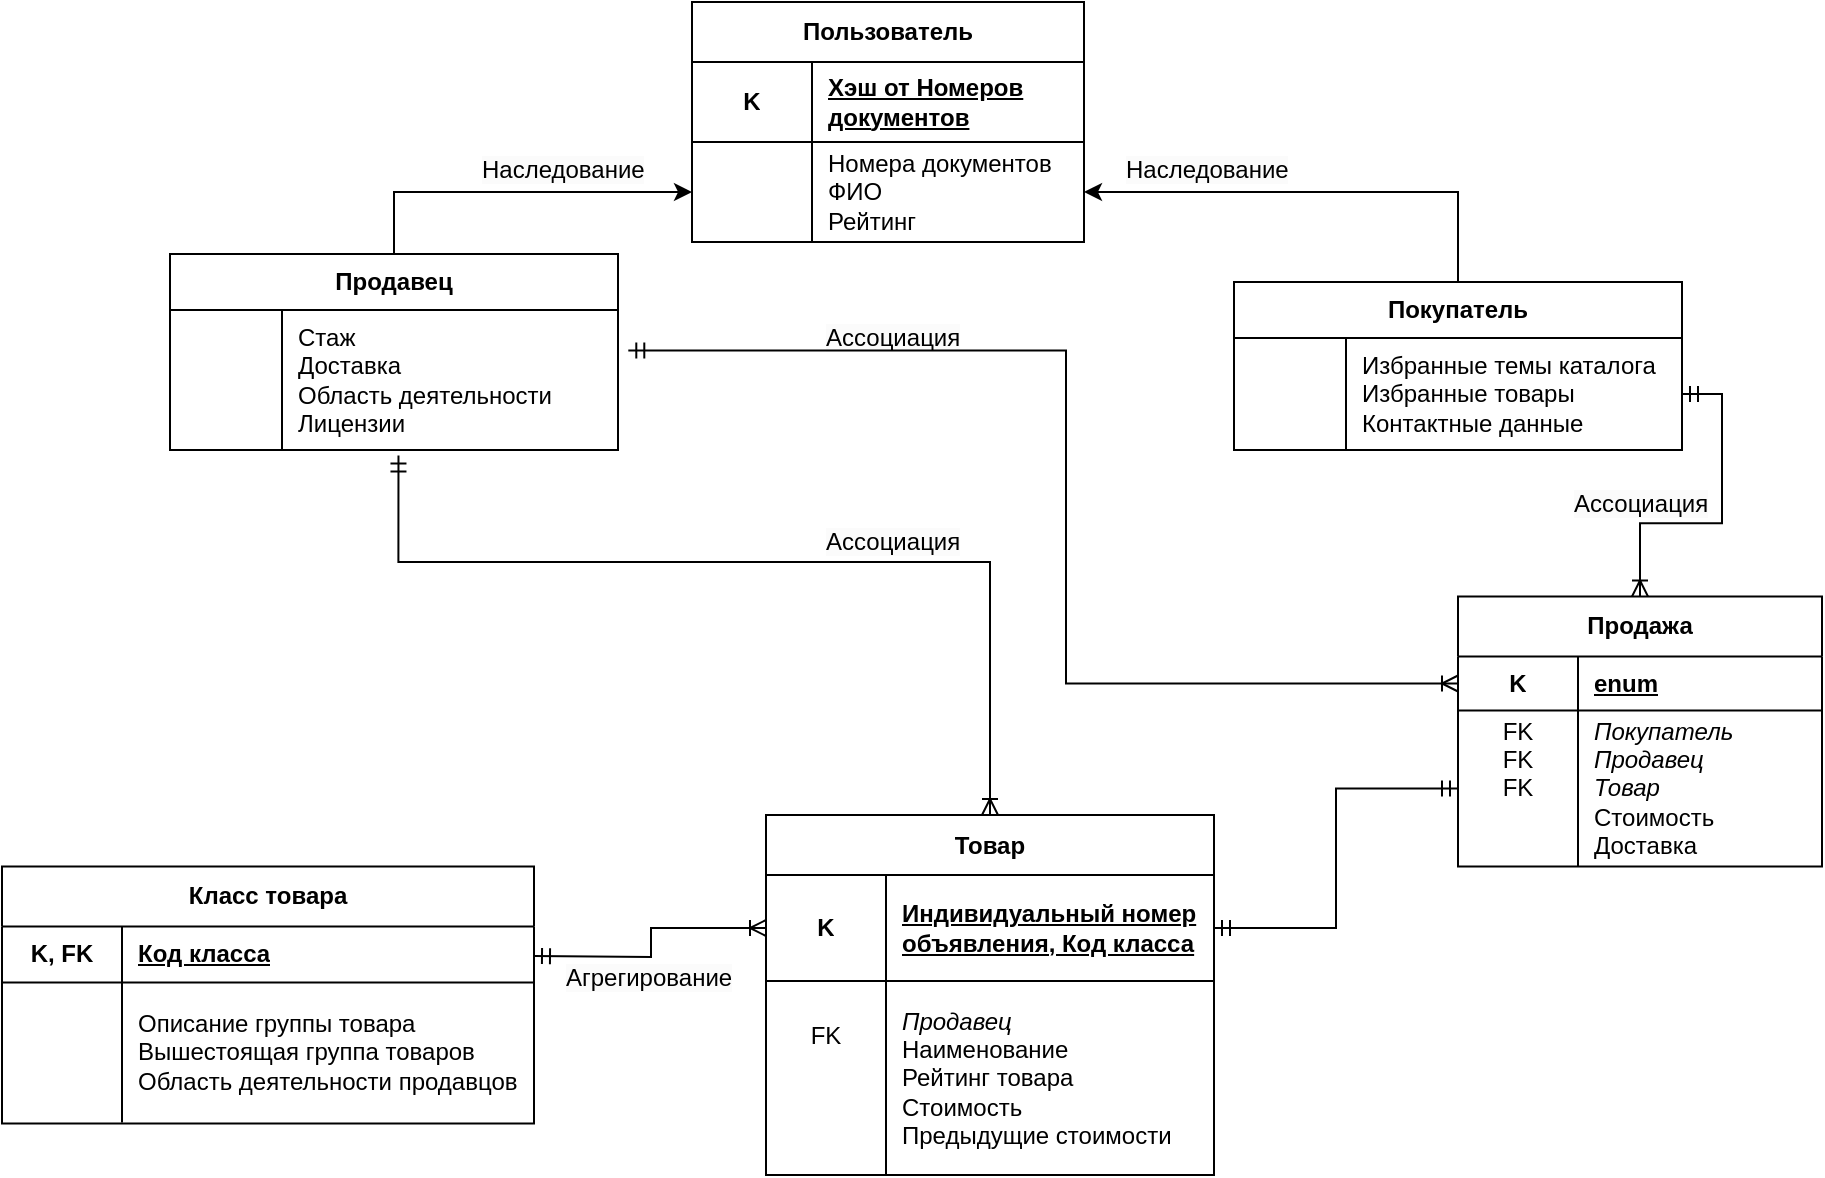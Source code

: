 <mxfile version="24.0.4" type="github" pages="2">
  <diagram name="Page-1" id="c37626ed-c26b-45fb-9056-f9ebc6bb27b6">
    <mxGraphModel dx="1434" dy="780" grid="1" gridSize="14" guides="1" tooltips="1" connect="1" arrows="1" fold="1" page="1" pageScale="1" pageWidth="1100" pageHeight="850" background="none" math="0" shadow="0">
      <root>
        <mxCell id="0" />
        <mxCell id="1" parent="0" />
        <mxCell id="cp-2O0T5Kkct9Je_hlFb-29" value="Пользователь" style="shape=table;startSize=30;container=1;collapsible=1;childLayout=tableLayout;fixedRows=1;rowLines=0;fontStyle=1;align=center;resizeLast=1;html=1;whiteSpace=wrap;" parent="1" vertex="1">
          <mxGeometry x="401" y="14" width="196" height="120" as="geometry" />
        </mxCell>
        <mxCell id="cp-2O0T5Kkct9Je_hlFb-33" value="" style="shape=tableRow;horizontal=0;startSize=0;swimlaneHead=0;swimlaneBody=0;fillColor=none;collapsible=0;dropTarget=0;points=[[0,0.5],[1,0.5]];portConstraint=eastwest;top=0;left=0;right=0;bottom=1;html=1;" parent="cp-2O0T5Kkct9Je_hlFb-29" vertex="1">
          <mxGeometry y="30" width="196" height="40" as="geometry" />
        </mxCell>
        <mxCell id="cp-2O0T5Kkct9Je_hlFb-34" value="K" style="shape=partialRectangle;connectable=0;fillColor=none;top=0;left=0;bottom=0;right=0;fontStyle=1;overflow=hidden;html=1;whiteSpace=wrap;" parent="cp-2O0T5Kkct9Je_hlFb-33" vertex="1">
          <mxGeometry width="60" height="40" as="geometry">
            <mxRectangle width="60" height="40" as="alternateBounds" />
          </mxGeometry>
        </mxCell>
        <mxCell id="cp-2O0T5Kkct9Je_hlFb-35" value="Хэш от Номеров документов" style="shape=partialRectangle;connectable=0;fillColor=none;top=0;left=0;bottom=0;right=0;align=left;spacingLeft=6;fontStyle=5;overflow=hidden;html=1;whiteSpace=wrap;" parent="cp-2O0T5Kkct9Je_hlFb-33" vertex="1">
          <mxGeometry x="60" width="136" height="40" as="geometry">
            <mxRectangle width="136" height="40" as="alternateBounds" />
          </mxGeometry>
        </mxCell>
        <mxCell id="cp-2O0T5Kkct9Je_hlFb-39" value="" style="shape=tableRow;horizontal=0;startSize=0;swimlaneHead=0;swimlaneBody=0;fillColor=none;collapsible=0;dropTarget=0;points=[[0,0.5],[1,0.5]];portConstraint=eastwest;top=0;left=0;right=0;bottom=0;html=1;" parent="cp-2O0T5Kkct9Je_hlFb-29" vertex="1">
          <mxGeometry y="70" width="196" height="50" as="geometry" />
        </mxCell>
        <mxCell id="cp-2O0T5Kkct9Je_hlFb-40" value="" style="shape=partialRectangle;connectable=0;fillColor=none;top=0;left=0;bottom=0;right=0;editable=1;overflow=hidden;html=1;whiteSpace=wrap;" parent="cp-2O0T5Kkct9Je_hlFb-39" vertex="1">
          <mxGeometry width="60" height="50" as="geometry">
            <mxRectangle width="60" height="50" as="alternateBounds" />
          </mxGeometry>
        </mxCell>
        <mxCell id="cp-2O0T5Kkct9Je_hlFb-41" value="&lt;div&gt;Номера документов&lt;/div&gt;&lt;div&gt;ФИО&lt;/div&gt;Рейтинг" style="shape=partialRectangle;connectable=0;fillColor=none;top=0;left=0;bottom=0;right=0;align=left;spacingLeft=6;overflow=hidden;html=1;whiteSpace=wrap;" parent="cp-2O0T5Kkct9Je_hlFb-39" vertex="1">
          <mxGeometry x="60" width="136" height="50" as="geometry">
            <mxRectangle width="136" height="50" as="alternateBounds" />
          </mxGeometry>
        </mxCell>
        <mxCell id="cp-2O0T5Kkct9Je_hlFb-94" style="edgeStyle=orthogonalEdgeStyle;rounded=0;orthogonalLoop=1;jettySize=auto;html=1;exitX=0.5;exitY=0;exitDx=0;exitDy=0;" parent="1" source="cp-2O0T5Kkct9Je_hlFb-56" target="cp-2O0T5Kkct9Je_hlFb-39" edge="1">
          <mxGeometry relative="1" as="geometry" />
        </mxCell>
        <mxCell id="cp-2O0T5Kkct9Je_hlFb-56" value="Покупатель" style="shape=table;startSize=28;container=1;collapsible=1;childLayout=tableLayout;fixedRows=1;rowLines=0;fontStyle=1;align=center;resizeLast=1;html=1;whiteSpace=wrap;" parent="1" vertex="1">
          <mxGeometry x="672" y="154" width="224.0" height="84.0" as="geometry">
            <mxRectangle x="658" y="273" width="112" height="28" as="alternateBounds" />
          </mxGeometry>
        </mxCell>
        <mxCell id="cp-2O0T5Kkct9Je_hlFb-66" value="" style="shape=tableRow;horizontal=0;startSize=0;swimlaneHead=0;swimlaneBody=0;fillColor=none;collapsible=0;dropTarget=0;points=[[0,0.5],[1,0.5]];portConstraint=eastwest;top=0;left=0;right=0;bottom=0;html=1;" parent="cp-2O0T5Kkct9Je_hlFb-56" vertex="1">
          <mxGeometry y="28" width="224.0" height="56" as="geometry" />
        </mxCell>
        <mxCell id="cp-2O0T5Kkct9Je_hlFb-67" value="" style="shape=partialRectangle;connectable=0;fillColor=none;top=0;left=0;bottom=0;right=0;editable=1;overflow=hidden;html=1;whiteSpace=wrap;" parent="cp-2O0T5Kkct9Je_hlFb-66" vertex="1">
          <mxGeometry width="56" height="56" as="geometry">
            <mxRectangle width="56" height="56" as="alternateBounds" />
          </mxGeometry>
        </mxCell>
        <mxCell id="cp-2O0T5Kkct9Je_hlFb-68" value="&lt;div&gt;Избранные темы каталога&lt;br&gt;&lt;/div&gt;Избранные товары&lt;div&gt;&lt;div&gt;Контактные данные&lt;/div&gt;&lt;/div&gt;" style="shape=partialRectangle;connectable=0;fillColor=none;top=0;left=0;bottom=0;right=0;align=left;spacingLeft=6;overflow=hidden;html=1;whiteSpace=wrap;" parent="cp-2O0T5Kkct9Je_hlFb-66" vertex="1">
          <mxGeometry x="56" width="168.0" height="56" as="geometry">
            <mxRectangle width="168.0" height="56" as="alternateBounds" />
          </mxGeometry>
        </mxCell>
        <mxCell id="cp-2O0T5Kkct9Je_hlFb-76" value="Продавец" style="shape=table;startSize=28;container=1;collapsible=1;childLayout=tableLayout;fixedRows=1;rowLines=0;fontStyle=1;align=center;resizeLast=1;html=1;whiteSpace=wrap;" parent="1" vertex="1">
          <mxGeometry x="140" y="140" width="224.0" height="98.0" as="geometry">
            <mxRectangle x="658" y="273" width="112" height="28" as="alternateBounds" />
          </mxGeometry>
        </mxCell>
        <mxCell id="cp-2O0T5Kkct9Je_hlFb-80" value="" style="shape=tableRow;horizontal=0;startSize=0;swimlaneHead=0;swimlaneBody=0;fillColor=none;collapsible=0;dropTarget=0;points=[[0,0.5],[1,0.5]];portConstraint=eastwest;top=0;left=0;right=0;bottom=0;html=1;" parent="cp-2O0T5Kkct9Je_hlFb-76" vertex="1">
          <mxGeometry y="28" width="224.0" height="70" as="geometry" />
        </mxCell>
        <mxCell id="cp-2O0T5Kkct9Je_hlFb-81" value="" style="shape=partialRectangle;connectable=0;fillColor=none;top=0;left=0;bottom=0;right=0;editable=1;overflow=hidden;html=1;whiteSpace=wrap;" parent="cp-2O0T5Kkct9Je_hlFb-80" vertex="1">
          <mxGeometry width="56" height="70" as="geometry">
            <mxRectangle width="56" height="70" as="alternateBounds" />
          </mxGeometry>
        </mxCell>
        <mxCell id="cp-2O0T5Kkct9Je_hlFb-82" value="Стаж&lt;div&gt;&lt;div&gt;Доставка&lt;/div&gt;&lt;/div&gt;&lt;div&gt;Область деятельности&lt;/div&gt;&lt;div&gt;Лицензии&lt;/div&gt;" style="shape=partialRectangle;connectable=0;fillColor=none;top=0;left=0;bottom=0;right=0;align=left;spacingLeft=6;overflow=hidden;html=1;whiteSpace=wrap;" parent="cp-2O0T5Kkct9Je_hlFb-80" vertex="1">
          <mxGeometry x="56" width="168.0" height="70" as="geometry">
            <mxRectangle width="168.0" height="70" as="alternateBounds" />
          </mxGeometry>
        </mxCell>
        <mxCell id="cp-2O0T5Kkct9Je_hlFb-84" value="" style="ellipse;whiteSpace=wrap;html=1;align=center;aspect=fixed;fillColor=none;strokeColor=none;resizable=0;perimeter=centerPerimeter;rotatable=0;allowArrows=0;points=[];outlineConnect=1;" parent="1" vertex="1">
          <mxGeometry x="406" y="279" width="10" height="10" as="geometry" />
        </mxCell>
        <mxCell id="cp-2O0T5Kkct9Je_hlFb-88" value="" style="ellipse;whiteSpace=wrap;html=1;align=center;aspect=fixed;fillColor=none;strokeColor=none;resizable=0;perimeter=centerPerimeter;rotatable=0;allowArrows=0;points=[];outlineConnect=1;" parent="1" vertex="1">
          <mxGeometry x="420" y="273" width="10" height="10" as="geometry" />
        </mxCell>
        <mxCell id="cp-2O0T5Kkct9Je_hlFb-92" value="&lt;span style=&quot;color: rgb(0, 0, 0); font-family: Helvetica; font-size: 12px; font-style: normal; font-variant-ligatures: normal; font-variant-caps: normal; font-weight: 400; letter-spacing: normal; orphans: 2; text-align: left; text-indent: 0px; text-transform: none; widows: 2; word-spacing: 0px; -webkit-text-stroke-width: 0px; white-space: normal; background-color: rgb(251, 251, 251); text-decoration-thickness: initial; text-decoration-style: initial; text-decoration-color: initial; display: inline !important; float: none;&quot;&gt;Наследование&lt;/span&gt;" style="text;whiteSpace=wrap;html=1;" parent="1" vertex="1">
          <mxGeometry x="616" y="84" width="84" height="28" as="geometry" />
        </mxCell>
        <mxCell id="cp-2O0T5Kkct9Je_hlFb-93" style="edgeStyle=orthogonalEdgeStyle;rounded=0;orthogonalLoop=1;jettySize=auto;html=1;exitX=0.5;exitY=0;exitDx=0;exitDy=0;entryX=0;entryY=0.5;entryDx=0;entryDy=0;" parent="1" source="cp-2O0T5Kkct9Je_hlFb-76" target="cp-2O0T5Kkct9Je_hlFb-39" edge="1">
          <mxGeometry relative="1" as="geometry" />
        </mxCell>
        <mxCell id="cp-2O0T5Kkct9Je_hlFb-95" value="&lt;span style=&quot;color: rgb(0, 0, 0); font-family: Helvetica; font-size: 12px; font-style: normal; font-variant-ligatures: normal; font-variant-caps: normal; font-weight: 400; letter-spacing: normal; orphans: 2; text-align: left; text-indent: 0px; text-transform: none; widows: 2; word-spacing: 0px; -webkit-text-stroke-width: 0px; white-space: normal; background-color: rgb(251, 251, 251); text-decoration-thickness: initial; text-decoration-style: initial; text-decoration-color: initial; display: inline !important; float: none;&quot;&gt;Наследование&lt;/span&gt;" style="text;whiteSpace=wrap;html=1;" parent="1" vertex="1">
          <mxGeometry x="294" y="84" width="84" height="28" as="geometry" />
        </mxCell>
        <mxCell id="cp-2O0T5Kkct9Je_hlFb-139" style="edgeStyle=orthogonalEdgeStyle;rounded=0;orthogonalLoop=1;jettySize=auto;html=1;exitX=0.5;exitY=0;exitDx=0;exitDy=0;entryX=1;entryY=0.5;entryDx=0;entryDy=0;startArrow=ERoneToMany;startFill=0;endArrow=ERmandOne;endFill=0;" parent="1" source="cp-2O0T5Kkct9Je_hlFb-96" target="cp-2O0T5Kkct9Je_hlFb-66" edge="1">
          <mxGeometry relative="1" as="geometry" />
        </mxCell>
        <mxCell id="cp-2O0T5Kkct9Je_hlFb-96" value="Продажа" style="shape=table;startSize=30;container=1;collapsible=1;childLayout=tableLayout;fixedRows=1;rowLines=0;fontStyle=1;align=center;resizeLast=1;html=1;whiteSpace=wrap;" parent="1" vertex="1">
          <mxGeometry x="784" y="311.25" width="182" height="135.0" as="geometry" />
        </mxCell>
        <mxCell id="cp-2O0T5Kkct9Je_hlFb-97" value="" style="shape=tableRow;horizontal=0;startSize=0;swimlaneHead=0;swimlaneBody=0;fillColor=none;collapsible=0;dropTarget=0;points=[[0,0.5],[1,0.5]];portConstraint=eastwest;top=0;left=0;right=0;bottom=1;html=1;" parent="cp-2O0T5Kkct9Je_hlFb-96" vertex="1">
          <mxGeometry y="30" width="182" height="27" as="geometry" />
        </mxCell>
        <mxCell id="cp-2O0T5Kkct9Je_hlFb-98" value="K" style="shape=partialRectangle;connectable=0;fillColor=none;top=0;left=0;bottom=0;right=0;fontStyle=1;overflow=hidden;html=1;whiteSpace=wrap;" parent="cp-2O0T5Kkct9Je_hlFb-97" vertex="1">
          <mxGeometry width="60" height="27" as="geometry">
            <mxRectangle width="60" height="27" as="alternateBounds" />
          </mxGeometry>
        </mxCell>
        <mxCell id="cp-2O0T5Kkct9Je_hlFb-99" value="enum" style="shape=partialRectangle;connectable=0;fillColor=none;top=0;left=0;bottom=0;right=0;align=left;spacingLeft=6;fontStyle=5;overflow=hidden;html=1;whiteSpace=wrap;" parent="cp-2O0T5Kkct9Je_hlFb-97" vertex="1">
          <mxGeometry x="60" width="122" height="27" as="geometry">
            <mxRectangle width="122" height="27" as="alternateBounds" />
          </mxGeometry>
        </mxCell>
        <mxCell id="cp-2O0T5Kkct9Je_hlFb-100" value="" style="shape=tableRow;horizontal=0;startSize=0;swimlaneHead=0;swimlaneBody=0;fillColor=none;collapsible=0;dropTarget=0;points=[[0,0.5],[1,0.5]];portConstraint=eastwest;top=0;left=0;right=0;bottom=0;html=1;" parent="cp-2O0T5Kkct9Je_hlFb-96" vertex="1">
          <mxGeometry y="57" width="182" height="78" as="geometry" />
        </mxCell>
        <mxCell id="cp-2O0T5Kkct9Je_hlFb-101" value="FK&lt;div&gt;FK&lt;br&gt;&lt;/div&gt;&lt;div&gt;FK&lt;/div&gt;&lt;div&gt;&lt;br&gt;&lt;/div&gt;&lt;div&gt;&lt;br&gt;&lt;/div&gt;" style="shape=partialRectangle;connectable=0;fillColor=none;top=0;left=0;bottom=0;right=0;editable=1;overflow=hidden;html=1;whiteSpace=wrap;" parent="cp-2O0T5Kkct9Je_hlFb-100" vertex="1">
          <mxGeometry width="60" height="78" as="geometry">
            <mxRectangle width="60" height="78" as="alternateBounds" />
          </mxGeometry>
        </mxCell>
        <mxCell id="cp-2O0T5Kkct9Je_hlFb-102" value="&lt;div&gt;&lt;i&gt;Покупатель&lt;/i&gt;&lt;/div&gt;&lt;div&gt;&lt;i&gt;Продавец&lt;/i&gt;&lt;/div&gt;&lt;i&gt;Товар&lt;/i&gt;&lt;div&gt;Стоимость&lt;/div&gt;&lt;div&gt;Доставка&lt;/div&gt;" style="shape=partialRectangle;connectable=0;fillColor=none;top=0;left=0;bottom=0;right=0;align=left;spacingLeft=6;overflow=hidden;html=1;whiteSpace=wrap;" parent="cp-2O0T5Kkct9Je_hlFb-100" vertex="1">
          <mxGeometry x="60" width="122" height="78" as="geometry">
            <mxRectangle width="122" height="78" as="alternateBounds" />
          </mxGeometry>
        </mxCell>
        <mxCell id="cp-2O0T5Kkct9Je_hlFb-103" value="" style="ellipse;whiteSpace=wrap;html=1;align=center;aspect=fixed;fillColor=none;strokeColor=none;resizable=0;perimeter=centerPerimeter;rotatable=0;allowArrows=0;points=[];outlineConnect=1;" parent="1" vertex="1">
          <mxGeometry x="354" y="505.5" width="10" height="10" as="geometry" />
        </mxCell>
        <mxCell id="cp-2O0T5Kkct9Je_hlFb-104" value="Товар" style="shape=table;startSize=30;container=1;collapsible=1;childLayout=tableLayout;fixedRows=1;rowLines=0;fontStyle=1;align=center;resizeLast=1;html=1;whiteSpace=wrap;" parent="1" vertex="1">
          <mxGeometry x="438" y="420.5" width="224" height="180.0" as="geometry" />
        </mxCell>
        <mxCell id="cp-2O0T5Kkct9Je_hlFb-105" value="" style="shape=tableRow;horizontal=0;startSize=0;swimlaneHead=0;swimlaneBody=0;fillColor=none;collapsible=0;dropTarget=0;points=[[0,0.5],[1,0.5]];portConstraint=eastwest;top=0;left=0;right=0;bottom=1;html=1;" parent="cp-2O0T5Kkct9Je_hlFb-104" vertex="1">
          <mxGeometry y="30" width="224" height="53" as="geometry" />
        </mxCell>
        <mxCell id="cp-2O0T5Kkct9Je_hlFb-106" value="K" style="shape=partialRectangle;connectable=0;fillColor=none;top=0;left=0;bottom=0;right=0;fontStyle=1;overflow=hidden;html=1;whiteSpace=wrap;" parent="cp-2O0T5Kkct9Je_hlFb-105" vertex="1">
          <mxGeometry width="60" height="53" as="geometry">
            <mxRectangle width="60" height="53" as="alternateBounds" />
          </mxGeometry>
        </mxCell>
        <mxCell id="cp-2O0T5Kkct9Je_hlFb-107" value="Индивидуальный номер объявления, Код класса" style="shape=partialRectangle;connectable=0;fillColor=none;top=0;left=0;bottom=0;right=0;align=left;spacingLeft=6;fontStyle=5;overflow=hidden;html=1;whiteSpace=wrap;" parent="cp-2O0T5Kkct9Je_hlFb-105" vertex="1">
          <mxGeometry x="60" width="164" height="53" as="geometry">
            <mxRectangle width="164" height="53" as="alternateBounds" />
          </mxGeometry>
        </mxCell>
        <mxCell id="cp-2O0T5Kkct9Je_hlFb-108" value="" style="shape=tableRow;horizontal=0;startSize=0;swimlaneHead=0;swimlaneBody=0;fillColor=none;collapsible=0;dropTarget=0;points=[[0,0.5],[1,0.5]];portConstraint=eastwest;top=0;left=0;right=0;bottom=0;html=1;" parent="cp-2O0T5Kkct9Je_hlFb-104" vertex="1">
          <mxGeometry y="83" width="224" height="97" as="geometry" />
        </mxCell>
        <mxCell id="cp-2O0T5Kkct9Je_hlFb-109" value="FK&lt;div&gt;&lt;br&gt;&lt;/div&gt;&lt;div&gt;&lt;br&gt;&lt;/div&gt;&lt;div&gt;&lt;br&gt;&lt;/div&gt;" style="shape=partialRectangle;connectable=0;fillColor=none;top=0;left=0;bottom=0;right=0;editable=1;overflow=hidden;html=1;whiteSpace=wrap;" parent="cp-2O0T5Kkct9Je_hlFb-108" vertex="1">
          <mxGeometry width="60" height="97" as="geometry">
            <mxRectangle width="60" height="97" as="alternateBounds" />
          </mxGeometry>
        </mxCell>
        <mxCell id="cp-2O0T5Kkct9Je_hlFb-110" value="&lt;div&gt;&lt;i&gt;Продавец&lt;/i&gt;&lt;/div&gt;&lt;div&gt;Наименование&lt;/div&gt;Рейтинг товара&lt;div&gt;Стоимость&lt;/div&gt;&lt;div&gt;Предыдущие стоимости&lt;/div&gt;" style="shape=partialRectangle;connectable=0;fillColor=none;top=0;left=0;bottom=0;right=0;align=left;spacingLeft=6;overflow=hidden;html=1;whiteSpace=wrap;" parent="cp-2O0T5Kkct9Je_hlFb-108" vertex="1">
          <mxGeometry x="60" width="164" height="97" as="geometry">
            <mxRectangle width="164" height="97" as="alternateBounds" />
          </mxGeometry>
        </mxCell>
        <mxCell id="cp-2O0T5Kkct9Je_hlFb-111" value="Класс товара" style="shape=table;startSize=30;container=1;collapsible=1;childLayout=tableLayout;fixedRows=1;rowLines=0;fontStyle=1;align=center;resizeLast=1;html=1;whiteSpace=wrap;" parent="1" vertex="1">
          <mxGeometry x="56" y="446.25" width="266" height="128.5" as="geometry" />
        </mxCell>
        <mxCell id="cp-2O0T5Kkct9Je_hlFb-112" value="" style="shape=tableRow;horizontal=0;startSize=0;swimlaneHead=0;swimlaneBody=0;fillColor=none;collapsible=0;dropTarget=0;points=[[0,0.5],[1,0.5]];portConstraint=eastwest;top=0;left=0;right=0;bottom=1;html=1;" parent="cp-2O0T5Kkct9Je_hlFb-111" vertex="1">
          <mxGeometry y="30" width="266" height="28" as="geometry" />
        </mxCell>
        <mxCell id="cp-2O0T5Kkct9Je_hlFb-113" value="K, FK" style="shape=partialRectangle;connectable=0;fillColor=none;top=0;left=0;bottom=0;right=0;fontStyle=1;overflow=hidden;html=1;whiteSpace=wrap;" parent="cp-2O0T5Kkct9Je_hlFb-112" vertex="1">
          <mxGeometry width="60" height="28" as="geometry">
            <mxRectangle width="60" height="28" as="alternateBounds" />
          </mxGeometry>
        </mxCell>
        <mxCell id="cp-2O0T5Kkct9Je_hlFb-114" value="Код класса" style="shape=partialRectangle;connectable=0;fillColor=none;top=0;left=0;bottom=0;right=0;align=left;spacingLeft=6;fontStyle=5;overflow=hidden;html=1;whiteSpace=wrap;" parent="cp-2O0T5Kkct9Je_hlFb-112" vertex="1">
          <mxGeometry x="60" width="206" height="28" as="geometry">
            <mxRectangle width="206" height="28" as="alternateBounds" />
          </mxGeometry>
        </mxCell>
        <mxCell id="cp-2O0T5Kkct9Je_hlFb-115" value="" style="shape=tableRow;horizontal=0;startSize=0;swimlaneHead=0;swimlaneBody=0;fillColor=none;collapsible=0;dropTarget=0;points=[[0,0.5],[1,0.5]];portConstraint=eastwest;top=0;left=0;right=0;bottom=0;html=1;" parent="cp-2O0T5Kkct9Je_hlFb-111" vertex="1">
          <mxGeometry y="58" width="266" height="70" as="geometry" />
        </mxCell>
        <mxCell id="cp-2O0T5Kkct9Je_hlFb-116" value="" style="shape=partialRectangle;connectable=0;fillColor=none;top=0;left=0;bottom=0;right=0;editable=1;overflow=hidden;html=1;whiteSpace=wrap;" parent="cp-2O0T5Kkct9Je_hlFb-115" vertex="1">
          <mxGeometry width="60" height="70" as="geometry">
            <mxRectangle width="60" height="70" as="alternateBounds" />
          </mxGeometry>
        </mxCell>
        <mxCell id="cp-2O0T5Kkct9Je_hlFb-117" value="&lt;div&gt;Описание группы товара&lt;/div&gt;&lt;div&gt;Вышестоящая группа товаров&lt;/div&gt;&lt;div&gt;Область деятельности продавцов&lt;/div&gt;" style="shape=partialRectangle;connectable=0;fillColor=none;top=0;left=0;bottom=0;right=0;align=left;spacingLeft=6;overflow=hidden;html=1;whiteSpace=wrap;" parent="cp-2O0T5Kkct9Je_hlFb-115" vertex="1">
          <mxGeometry x="60" width="206" height="70" as="geometry">
            <mxRectangle width="206" height="70" as="alternateBounds" />
          </mxGeometry>
        </mxCell>
        <mxCell id="cp-2O0T5Kkct9Je_hlFb-118" value="&lt;span style=&quot;color: rgb(0, 0, 0); font-family: Helvetica; font-size: 12px; font-style: normal; font-variant-ligatures: normal; font-variant-caps: normal; font-weight: 400; letter-spacing: normal; orphans: 2; text-align: left; text-indent: 0px; text-transform: none; widows: 2; word-spacing: 0px; -webkit-text-stroke-width: 0px; white-space: normal; background-color: rgb(251, 251, 251); text-decoration-thickness: initial; text-decoration-style: initial; text-decoration-color: initial; display: inline !important; float: none;&quot;&gt;Агрегирование&lt;/span&gt;" style="text;whiteSpace=wrap;html=1;" parent="1" vertex="1">
          <mxGeometry x="336" y="487.5" width="84" height="28" as="geometry" />
        </mxCell>
        <mxCell id="cp-2O0T5Kkct9Je_hlFb-119" value="&lt;span style=&quot;color: rgb(0, 0, 0); font-family: Helvetica; font-size: 12px; font-style: normal; font-variant-ligatures: normal; font-variant-caps: normal; font-weight: 400; letter-spacing: normal; orphans: 2; text-align: left; text-indent: 0px; text-transform: none; widows: 2; word-spacing: 0px; -webkit-text-stroke-width: 0px; white-space: normal; background-color: rgb(251, 251, 251); text-decoration-thickness: initial; text-decoration-style: initial; text-decoration-color: initial; display: inline !important; float: none;&quot;&gt;Ассоциация&lt;/span&gt;" style="text;whiteSpace=wrap;html=1;" parent="1" vertex="1">
          <mxGeometry x="466" y="168" width="84" height="28" as="geometry" />
        </mxCell>
        <mxCell id="cp-2O0T5Kkct9Je_hlFb-136" style="edgeStyle=orthogonalEdgeStyle;rounded=0;orthogonalLoop=1;jettySize=auto;html=1;entryX=0;entryY=0.5;entryDx=0;entryDy=0;endArrow=ERoneToMany;endFill=0;startArrow=ERmandOne;startFill=0;" parent="1" target="cp-2O0T5Kkct9Je_hlFb-105" edge="1">
          <mxGeometry relative="1" as="geometry">
            <mxPoint x="322" y="491" as="sourcePoint" />
          </mxGeometry>
        </mxCell>
        <mxCell id="cp-2O0T5Kkct9Je_hlFb-137" style="edgeStyle=orthogonalEdgeStyle;rounded=0;orthogonalLoop=1;jettySize=auto;html=1;exitX=0.51;exitY=1.04;exitDx=0;exitDy=0;entryX=0.5;entryY=0;entryDx=0;entryDy=0;exitPerimeter=0;endArrow=ERoneToMany;endFill=0;startArrow=ERmandOne;startFill=0;" parent="1" source="cp-2O0T5Kkct9Je_hlFb-80" target="cp-2O0T5Kkct9Je_hlFb-104" edge="1">
          <mxGeometry relative="1" as="geometry">
            <Array as="points">
              <mxPoint x="254" y="294" />
              <mxPoint x="550" y="294" />
            </Array>
          </mxGeometry>
        </mxCell>
        <mxCell id="cp-2O0T5Kkct9Je_hlFb-140" style="edgeStyle=orthogonalEdgeStyle;rounded=0;orthogonalLoop=1;jettySize=auto;html=1;exitX=0;exitY=0.5;exitDx=0;exitDy=0;entryX=1.023;entryY=0.29;entryDx=0;entryDy=0;entryPerimeter=0;endArrow=ERmandOne;endFill=0;startArrow=ERoneToMany;startFill=0;" parent="1" source="cp-2O0T5Kkct9Je_hlFb-97" target="cp-2O0T5Kkct9Je_hlFb-80" edge="1">
          <mxGeometry relative="1" as="geometry">
            <Array as="points">
              <mxPoint x="588" y="355" />
              <mxPoint x="588" y="188" />
            </Array>
          </mxGeometry>
        </mxCell>
        <mxCell id="cp-2O0T5Kkct9Je_hlFb-141" style="edgeStyle=orthogonalEdgeStyle;rounded=0;orthogonalLoop=1;jettySize=auto;html=1;exitX=0;exitY=0.5;exitDx=0;exitDy=0;entryX=1;entryY=0.5;entryDx=0;entryDy=0;startArrow=ERmandOne;startFill=0;endArrow=ERmandOne;endFill=0;" parent="1" source="cp-2O0T5Kkct9Je_hlFb-100" target="cp-2O0T5Kkct9Je_hlFb-105" edge="1">
          <mxGeometry relative="1" as="geometry" />
        </mxCell>
        <mxCell id="cp-2O0T5Kkct9Je_hlFb-142" value="&lt;span style=&quot;color: rgb(0, 0, 0); font-family: Helvetica; font-size: 12px; font-style: normal; font-variant-ligatures: normal; font-variant-caps: normal; font-weight: 400; letter-spacing: normal; orphans: 2; text-align: left; text-indent: 0px; text-transform: none; widows: 2; word-spacing: 0px; -webkit-text-stroke-width: 0px; white-space: normal; background-color: rgb(251, 251, 251); text-decoration-thickness: initial; text-decoration-style: initial; text-decoration-color: initial; display: inline !important; float: none;&quot;&gt;Ассоциация&lt;/span&gt;" style="text;whiteSpace=wrap;html=1;" parent="1" vertex="1">
          <mxGeometry x="840" y="251" width="84" height="28" as="geometry" />
        </mxCell>
        <mxCell id="cp-2O0T5Kkct9Je_hlFb-143" value="&lt;span style=&quot;color: rgb(0, 0, 0); font-family: Helvetica; font-size: 12px; font-style: normal; font-variant-ligatures: normal; font-variant-caps: normal; font-weight: 400; letter-spacing: normal; orphans: 2; text-align: left; text-indent: 0px; text-transform: none; widows: 2; word-spacing: 0px; -webkit-text-stroke-width: 0px; white-space: normal; background-color: rgb(251, 251, 251); text-decoration-thickness: initial; text-decoration-style: initial; text-decoration-color: initial; display: inline !important; float: none;&quot;&gt;Ассоциация&lt;/span&gt;" style="text;whiteSpace=wrap;html=1;" parent="1" vertex="1">
          <mxGeometry x="466" y="270" width="84" height="28" as="geometry" />
        </mxCell>
      </root>
    </mxGraphModel>
  </diagram>
  <diagram id="TO49mPipkLSM9Jx9JRW2" name="Страница — 2">
    <mxGraphModel dx="1434" dy="780" grid="1" gridSize="10" guides="1" tooltips="1" connect="1" arrows="1" fold="1" page="1" pageScale="1" pageWidth="827" pageHeight="1169" math="0" shadow="0">
      <root>
        <mxCell id="0" />
        <mxCell id="1" parent="0" />
        <mxCell id="OAfSXvX0rBtpGYJEa0xH-1" value="Пользователь" style="shape=table;startSize=30;container=1;collapsible=1;childLayout=tableLayout;fixedRows=1;rowLines=0;fontStyle=1;align=center;resizeLast=1;html=1;whiteSpace=wrap;" parent="1" vertex="1">
          <mxGeometry x="585" y="160" width="196" height="120" as="geometry" />
        </mxCell>
        <mxCell id="OAfSXvX0rBtpGYJEa0xH-2" value="" style="shape=tableRow;horizontal=0;startSize=0;swimlaneHead=0;swimlaneBody=0;fillColor=none;collapsible=0;dropTarget=0;points=[[0,0.5],[1,0.5]];portConstraint=eastwest;top=0;left=0;right=0;bottom=1;html=1;" parent="OAfSXvX0rBtpGYJEa0xH-1" vertex="1">
          <mxGeometry y="30" width="196" height="40" as="geometry" />
        </mxCell>
        <mxCell id="OAfSXvX0rBtpGYJEa0xH-3" value="PK" style="shape=partialRectangle;connectable=0;fillColor=none;top=0;left=0;bottom=0;right=0;fontStyle=1;overflow=hidden;html=1;whiteSpace=wrap;" parent="OAfSXvX0rBtpGYJEa0xH-2" vertex="1">
          <mxGeometry width="60" height="40" as="geometry">
            <mxRectangle width="60" height="40" as="alternateBounds" />
          </mxGeometry>
        </mxCell>
        <mxCell id="OAfSXvX0rBtpGYJEa0xH-4" value="Хэш от Номеров документов" style="shape=partialRectangle;connectable=0;fillColor=none;top=0;left=0;bottom=0;right=0;align=left;spacingLeft=6;fontStyle=5;overflow=hidden;html=1;whiteSpace=wrap;" parent="OAfSXvX0rBtpGYJEa0xH-2" vertex="1">
          <mxGeometry x="60" width="136" height="40" as="geometry">
            <mxRectangle width="136" height="40" as="alternateBounds" />
          </mxGeometry>
        </mxCell>
        <mxCell id="OAfSXvX0rBtpGYJEa0xH-5" value="" style="shape=tableRow;horizontal=0;startSize=0;swimlaneHead=0;swimlaneBody=0;fillColor=none;collapsible=0;dropTarget=0;points=[[0,0.5],[1,0.5]];portConstraint=eastwest;top=0;left=0;right=0;bottom=0;html=1;" parent="OAfSXvX0rBtpGYJEa0xH-1" vertex="1">
          <mxGeometry y="70" width="196" height="50" as="geometry" />
        </mxCell>
        <mxCell id="OAfSXvX0rBtpGYJEa0xH-6" value="" style="shape=partialRectangle;connectable=0;fillColor=none;top=0;left=0;bottom=0;right=0;editable=1;overflow=hidden;html=1;whiteSpace=wrap;" parent="OAfSXvX0rBtpGYJEa0xH-5" vertex="1">
          <mxGeometry width="60" height="50" as="geometry">
            <mxRectangle width="60" height="50" as="alternateBounds" />
          </mxGeometry>
        </mxCell>
        <mxCell id="OAfSXvX0rBtpGYJEa0xH-7" value="&lt;div&gt;Номера документов&lt;/div&gt;&lt;div&gt;ФИО&lt;/div&gt;Рейтинг" style="shape=partialRectangle;connectable=0;fillColor=none;top=0;left=0;bottom=0;right=0;align=left;spacingLeft=6;overflow=hidden;html=1;whiteSpace=wrap;" parent="OAfSXvX0rBtpGYJEa0xH-5" vertex="1">
          <mxGeometry x="60" width="136" height="50" as="geometry">
            <mxRectangle width="136" height="50" as="alternateBounds" />
          </mxGeometry>
        </mxCell>
        <mxCell id="OAfSXvX0rBtpGYJEa0xH-8" style="edgeStyle=orthogonalEdgeStyle;rounded=0;orthogonalLoop=1;jettySize=auto;html=1;exitX=0.5;exitY=0;exitDx=0;exitDy=0;" parent="1" source="RGB8yCsRz4Ce7yUVVYDv-8" target="OAfSXvX0rBtpGYJEa0xH-5" edge="1">
          <mxGeometry relative="1" as="geometry">
            <mxPoint x="968" y="300" as="sourcePoint" />
          </mxGeometry>
        </mxCell>
        <mxCell id="OAfSXvX0rBtpGYJEa0xH-17" value="" style="ellipse;whiteSpace=wrap;html=1;align=center;aspect=fixed;fillColor=none;strokeColor=none;resizable=0;perimeter=centerPerimeter;rotatable=0;allowArrows=0;points=[];outlineConnect=1;" parent="1" vertex="1">
          <mxGeometry x="590" y="425" width="10" height="10" as="geometry" />
        </mxCell>
        <mxCell id="OAfSXvX0rBtpGYJEa0xH-18" value="" style="ellipse;whiteSpace=wrap;html=1;align=center;aspect=fixed;fillColor=none;strokeColor=none;resizable=0;perimeter=centerPerimeter;rotatable=0;allowArrows=0;points=[];outlineConnect=1;" parent="1" vertex="1">
          <mxGeometry x="604" y="419" width="10" height="10" as="geometry" />
        </mxCell>
        <mxCell id="OAfSXvX0rBtpGYJEa0xH-20" style="edgeStyle=orthogonalEdgeStyle;rounded=0;orthogonalLoop=1;jettySize=auto;html=1;entryX=0;entryY=0.5;entryDx=0;entryDy=0;exitX=0.5;exitY=0;exitDx=0;exitDy=0;" parent="1" source="RGB8yCsRz4Ce7yUVVYDv-1" target="OAfSXvX0rBtpGYJEa0xH-5" edge="1">
          <mxGeometry relative="1" as="geometry">
            <mxPoint x="420" y="270" as="sourcePoint" />
          </mxGeometry>
        </mxCell>
        <mxCell id="OAfSXvX0rBtpGYJEa0xH-23" value="Продажа" style="shape=table;startSize=30;container=1;collapsible=1;childLayout=tableLayout;fixedRows=1;rowLines=0;fontStyle=1;align=center;resizeLast=1;html=1;whiteSpace=wrap;" parent="1" vertex="1">
          <mxGeometry x="990" y="516.5" width="182" height="135.0" as="geometry" />
        </mxCell>
        <mxCell id="OAfSXvX0rBtpGYJEa0xH-24" value="" style="shape=tableRow;horizontal=0;startSize=0;swimlaneHead=0;swimlaneBody=0;fillColor=none;collapsible=0;dropTarget=0;points=[[0,0.5],[1,0.5]];portConstraint=eastwest;top=0;left=0;right=0;bottom=1;html=1;" parent="OAfSXvX0rBtpGYJEa0xH-23" vertex="1">
          <mxGeometry y="30" width="182" height="27" as="geometry" />
        </mxCell>
        <mxCell id="OAfSXvX0rBtpGYJEa0xH-25" value="PK" style="shape=partialRectangle;connectable=0;fillColor=none;top=0;left=0;bottom=0;right=0;fontStyle=1;overflow=hidden;html=1;whiteSpace=wrap;" parent="OAfSXvX0rBtpGYJEa0xH-24" vertex="1">
          <mxGeometry width="60" height="27" as="geometry">
            <mxRectangle width="60" height="27" as="alternateBounds" />
          </mxGeometry>
        </mxCell>
        <mxCell id="OAfSXvX0rBtpGYJEa0xH-26" value="id (enum)" style="shape=partialRectangle;connectable=0;fillColor=none;top=0;left=0;bottom=0;right=0;align=left;spacingLeft=6;fontStyle=5;overflow=hidden;html=1;whiteSpace=wrap;" parent="OAfSXvX0rBtpGYJEa0xH-24" vertex="1">
          <mxGeometry x="60" width="122" height="27" as="geometry">
            <mxRectangle width="122" height="27" as="alternateBounds" />
          </mxGeometry>
        </mxCell>
        <mxCell id="OAfSXvX0rBtpGYJEa0xH-27" value="" style="shape=tableRow;horizontal=0;startSize=0;swimlaneHead=0;swimlaneBody=0;fillColor=none;collapsible=0;dropTarget=0;points=[[0,0.5],[1,0.5]];portConstraint=eastwest;top=0;left=0;right=0;bottom=0;html=1;" parent="OAfSXvX0rBtpGYJEa0xH-23" vertex="1">
          <mxGeometry y="57" width="182" height="78" as="geometry" />
        </mxCell>
        <mxCell id="OAfSXvX0rBtpGYJEa0xH-28" value="&lt;div&gt;FK&lt;/div&gt;&lt;div&gt;&lt;br&gt;&lt;/div&gt;&lt;div&gt;&lt;br&gt;&lt;/div&gt;" style="shape=partialRectangle;connectable=0;fillColor=none;top=0;left=0;bottom=0;right=0;editable=1;overflow=hidden;html=1;whiteSpace=wrap;" parent="OAfSXvX0rBtpGYJEa0xH-27" vertex="1">
          <mxGeometry width="60" height="78" as="geometry">
            <mxRectangle width="60" height="78" as="alternateBounds" />
          </mxGeometry>
        </mxCell>
        <mxCell id="OAfSXvX0rBtpGYJEa0xH-29" value="&lt;div&gt;&lt;i style=&quot;background-color: initial;&quot;&gt;Товар&lt;/i&gt;&lt;br&gt;&lt;/div&gt;&lt;div&gt;Стоимость&lt;/div&gt;&lt;div&gt;Доставка&lt;/div&gt;" style="shape=partialRectangle;connectable=0;fillColor=none;top=0;left=0;bottom=0;right=0;align=left;spacingLeft=6;overflow=hidden;html=1;whiteSpace=wrap;" parent="OAfSXvX0rBtpGYJEa0xH-27" vertex="1">
          <mxGeometry x="60" width="122" height="78" as="geometry">
            <mxRectangle width="122" height="78" as="alternateBounds" />
          </mxGeometry>
        </mxCell>
        <mxCell id="OAfSXvX0rBtpGYJEa0xH-30" value="" style="ellipse;whiteSpace=wrap;html=1;align=center;aspect=fixed;fillColor=none;strokeColor=none;resizable=0;perimeter=centerPerimeter;rotatable=0;allowArrows=0;points=[];outlineConnect=1;" parent="1" vertex="1">
          <mxGeometry x="538" y="651.5" width="10" height="10" as="geometry" />
        </mxCell>
        <mxCell id="OAfSXvX0rBtpGYJEa0xH-31" value="Товар" style="shape=table;startSize=30;container=1;collapsible=1;childLayout=tableLayout;fixedRows=1;rowLines=0;fontStyle=1;align=center;resizeLast=1;html=1;whiteSpace=wrap;" parent="1" vertex="1">
          <mxGeometry x="622" y="566.5" width="224" height="183.5" as="geometry" />
        </mxCell>
        <mxCell id="OAfSXvX0rBtpGYJEa0xH-32" value="" style="shape=tableRow;horizontal=0;startSize=0;swimlaneHead=0;swimlaneBody=0;fillColor=none;collapsible=0;dropTarget=0;points=[[0,0.5],[1,0.5]];portConstraint=eastwest;top=0;left=0;right=0;bottom=1;html=1;" parent="OAfSXvX0rBtpGYJEa0xH-31" vertex="1">
          <mxGeometry y="30" width="224" height="53" as="geometry" />
        </mxCell>
        <mxCell id="OAfSXvX0rBtpGYJEa0xH-33" value="PK" style="shape=partialRectangle;connectable=0;fillColor=none;top=0;left=0;bottom=0;right=0;fontStyle=1;overflow=hidden;html=1;whiteSpace=wrap;" parent="OAfSXvX0rBtpGYJEa0xH-32" vertex="1">
          <mxGeometry width="60" height="53" as="geometry">
            <mxRectangle width="60" height="53" as="alternateBounds" />
          </mxGeometry>
        </mxCell>
        <mxCell id="OAfSXvX0rBtpGYJEa0xH-34" value="Индивидуальный номер объявления, Код класса" style="shape=partialRectangle;connectable=0;fillColor=none;top=0;left=0;bottom=0;right=0;align=left;spacingLeft=6;fontStyle=5;overflow=hidden;html=1;whiteSpace=wrap;" parent="OAfSXvX0rBtpGYJEa0xH-32" vertex="1">
          <mxGeometry x="60" width="164" height="53" as="geometry">
            <mxRectangle width="164" height="53" as="alternateBounds" />
          </mxGeometry>
        </mxCell>
        <mxCell id="OAfSXvX0rBtpGYJEa0xH-35" value="" style="shape=tableRow;horizontal=0;startSize=0;swimlaneHead=0;swimlaneBody=0;fillColor=none;collapsible=0;dropTarget=0;points=[[0,0.5],[1,0.5]];portConstraint=eastwest;top=0;left=0;right=0;bottom=0;html=1;" parent="OAfSXvX0rBtpGYJEa0xH-31" vertex="1">
          <mxGeometry y="83" width="224" height="31" as="geometry" />
        </mxCell>
        <mxCell id="OAfSXvX0rBtpGYJEa0xH-36" value="FK" style="shape=partialRectangle;connectable=0;fillColor=none;top=0;left=0;bottom=0;right=0;editable=1;overflow=hidden;html=1;whiteSpace=wrap;" parent="OAfSXvX0rBtpGYJEa0xH-35" vertex="1">
          <mxGeometry width="60" height="31" as="geometry">
            <mxRectangle width="60" height="31" as="alternateBounds" />
          </mxGeometry>
        </mxCell>
        <mxCell id="OAfSXvX0rBtpGYJEa0xH-37" value="&lt;div&gt;&lt;i&gt;Продавец&lt;/i&gt;&lt;/div&gt;" style="shape=partialRectangle;connectable=0;fillColor=none;top=0;left=0;bottom=0;right=0;align=left;spacingLeft=6;overflow=hidden;html=1;whiteSpace=wrap;" parent="OAfSXvX0rBtpGYJEa0xH-35" vertex="1">
          <mxGeometry x="60" width="164" height="31" as="geometry">
            <mxRectangle width="164" height="31" as="alternateBounds" />
          </mxGeometry>
        </mxCell>
        <mxCell id="oYoyT6KV3SsumJsSRyN9-12" value="" style="shape=tableRow;horizontal=0;startSize=0;swimlaneHead=0;swimlaneBody=0;fillColor=none;collapsible=0;dropTarget=0;points=[[0,0.5],[1,0.5]];portConstraint=eastwest;top=0;left=0;right=0;bottom=0;html=1;" vertex="1" parent="OAfSXvX0rBtpGYJEa0xH-31">
          <mxGeometry y="114" width="224" height="70" as="geometry" />
        </mxCell>
        <mxCell id="oYoyT6KV3SsumJsSRyN9-13" value="&lt;div&gt;&lt;br&gt;&lt;/div&gt;" style="shape=partialRectangle;connectable=0;fillColor=none;top=0;left=0;bottom=0;right=0;editable=1;overflow=hidden;html=1;whiteSpace=wrap;" vertex="1" parent="oYoyT6KV3SsumJsSRyN9-12">
          <mxGeometry width="60" height="70" as="geometry">
            <mxRectangle width="60" height="70" as="alternateBounds" />
          </mxGeometry>
        </mxCell>
        <mxCell id="oYoyT6KV3SsumJsSRyN9-14" value="&lt;div&gt;&lt;span style=&quot;background-color: initial;&quot;&gt;Наименование&lt;/span&gt;&lt;br&gt;&lt;/div&gt;Рейтинг товара&lt;div&gt;Стоимость&lt;/div&gt;&lt;div&gt;Предыдущие стоимости&lt;/div&gt;" style="shape=partialRectangle;connectable=0;fillColor=none;top=0;left=0;bottom=0;right=0;align=left;spacingLeft=6;overflow=hidden;html=1;whiteSpace=wrap;" vertex="1" parent="oYoyT6KV3SsumJsSRyN9-12">
          <mxGeometry x="60" width="164" height="70" as="geometry">
            <mxRectangle width="164" height="70" as="alternateBounds" />
          </mxGeometry>
        </mxCell>
        <mxCell id="OAfSXvX0rBtpGYJEa0xH-38" value="Класс товара" style="shape=table;startSize=30;container=1;collapsible=1;childLayout=tableLayout;fixedRows=1;rowLines=0;fontStyle=1;align=center;resizeLast=1;html=1;whiteSpace=wrap;" parent="1" vertex="1">
          <mxGeometry x="240" y="592.25" width="266" height="128.5" as="geometry" />
        </mxCell>
        <mxCell id="OAfSXvX0rBtpGYJEa0xH-39" value="" style="shape=tableRow;horizontal=0;startSize=0;swimlaneHead=0;swimlaneBody=0;fillColor=none;collapsible=0;dropTarget=0;points=[[0,0.5],[1,0.5]];portConstraint=eastwest;top=0;left=0;right=0;bottom=1;html=1;" parent="OAfSXvX0rBtpGYJEa0xH-38" vertex="1">
          <mxGeometry y="30" width="266" height="28" as="geometry" />
        </mxCell>
        <mxCell id="OAfSXvX0rBtpGYJEa0xH-40" value="K, FK" style="shape=partialRectangle;connectable=0;fillColor=none;top=0;left=0;bottom=0;right=0;fontStyle=1;overflow=hidden;html=1;whiteSpace=wrap;" parent="OAfSXvX0rBtpGYJEa0xH-39" vertex="1">
          <mxGeometry width="60" height="28" as="geometry">
            <mxRectangle width="60" height="28" as="alternateBounds" />
          </mxGeometry>
        </mxCell>
        <mxCell id="OAfSXvX0rBtpGYJEa0xH-41" value="Код класса" style="shape=partialRectangle;connectable=0;fillColor=none;top=0;left=0;bottom=0;right=0;align=left;spacingLeft=6;fontStyle=5;overflow=hidden;html=1;whiteSpace=wrap;" parent="OAfSXvX0rBtpGYJEa0xH-39" vertex="1">
          <mxGeometry x="60" width="206" height="28" as="geometry">
            <mxRectangle width="206" height="28" as="alternateBounds" />
          </mxGeometry>
        </mxCell>
        <mxCell id="OAfSXvX0rBtpGYJEa0xH-42" value="" style="shape=tableRow;horizontal=0;startSize=0;swimlaneHead=0;swimlaneBody=0;fillColor=none;collapsible=0;dropTarget=0;points=[[0,0.5],[1,0.5]];portConstraint=eastwest;top=0;left=0;right=0;bottom=0;html=1;" parent="OAfSXvX0rBtpGYJEa0xH-38" vertex="1">
          <mxGeometry y="58" width="266" height="70" as="geometry" />
        </mxCell>
        <mxCell id="OAfSXvX0rBtpGYJEa0xH-43" value="" style="shape=partialRectangle;connectable=0;fillColor=none;top=0;left=0;bottom=0;right=0;editable=1;overflow=hidden;html=1;whiteSpace=wrap;" parent="OAfSXvX0rBtpGYJEa0xH-42" vertex="1">
          <mxGeometry width="60" height="70" as="geometry">
            <mxRectangle width="60" height="70" as="alternateBounds" />
          </mxGeometry>
        </mxCell>
        <mxCell id="OAfSXvX0rBtpGYJEa0xH-44" value="&lt;div&gt;Описание группы товара&lt;/div&gt;&lt;div&gt;Вышестоящая группа товаров&lt;/div&gt;&lt;div&gt;Область деятельности продавцов&lt;/div&gt;" style="shape=partialRectangle;connectable=0;fillColor=none;top=0;left=0;bottom=0;right=0;align=left;spacingLeft=6;overflow=hidden;html=1;whiteSpace=wrap;" parent="OAfSXvX0rBtpGYJEa0xH-42" vertex="1">
          <mxGeometry x="60" width="206" height="70" as="geometry">
            <mxRectangle width="206" height="70" as="alternateBounds" />
          </mxGeometry>
        </mxCell>
        <mxCell id="OAfSXvX0rBtpGYJEa0xH-47" style="edgeStyle=orthogonalEdgeStyle;rounded=0;orthogonalLoop=1;jettySize=auto;html=1;entryX=0;entryY=0.5;entryDx=0;entryDy=0;endArrow=ERoneToMany;endFill=0;startArrow=ERmandOne;startFill=0;" parent="1" target="OAfSXvX0rBtpGYJEa0xH-32" edge="1">
          <mxGeometry relative="1" as="geometry">
            <mxPoint x="506" y="637" as="sourcePoint" />
          </mxGeometry>
        </mxCell>
        <mxCell id="OAfSXvX0rBtpGYJEa0xH-48" style="edgeStyle=orthogonalEdgeStyle;rounded=0;orthogonalLoop=1;jettySize=auto;html=1;entryX=0.5;entryY=0;entryDx=0;entryDy=0;endArrow=ERoneToMany;endFill=0;startArrow=ERmandOne;startFill=0;exitX=0.446;exitY=1.019;exitDx=0;exitDy=0;exitPerimeter=0;" parent="1" source="RGB8yCsRz4Ce7yUVVYDv-5" target="OAfSXvX0rBtpGYJEa0xH-31" edge="1">
          <mxGeometry relative="1" as="geometry">
            <Array as="points">
              <mxPoint x="287" y="490" />
              <mxPoint x="734" y="490" />
            </Array>
            <mxPoint x="430" y="410" as="sourcePoint" />
          </mxGeometry>
        </mxCell>
        <mxCell id="OAfSXvX0rBtpGYJEa0xH-50" style="edgeStyle=orthogonalEdgeStyle;rounded=0;orthogonalLoop=1;jettySize=auto;html=1;exitX=0;exitY=0.5;exitDx=0;exitDy=0;entryX=1;entryY=0.5;entryDx=0;entryDy=0;startArrow=ERmandOne;startFill=0;endArrow=ERmandOne;endFill=0;" parent="1" source="OAfSXvX0rBtpGYJEa0xH-27" target="OAfSXvX0rBtpGYJEa0xH-32" edge="1">
          <mxGeometry relative="1" as="geometry" />
        </mxCell>
        <mxCell id="RGB8yCsRz4Ce7yUVVYDv-1" value="Продавец" style="shape=table;startSize=30;container=1;collapsible=1;childLayout=tableLayout;fixedRows=1;rowLines=0;fontStyle=1;align=center;resizeLast=1;html=1;whiteSpace=wrap;" parent="1" vertex="1">
          <mxGeometry x="200" y="280" width="196" height="133" as="geometry" />
        </mxCell>
        <mxCell id="RGB8yCsRz4Ce7yUVVYDv-2" value="" style="shape=tableRow;horizontal=0;startSize=0;swimlaneHead=0;swimlaneBody=0;fillColor=none;collapsible=0;dropTarget=0;points=[[0,0.5],[1,0.5]];portConstraint=eastwest;top=0;left=0;right=0;bottom=1;html=1;" parent="RGB8yCsRz4Ce7yUVVYDv-1" vertex="1">
          <mxGeometry y="30" width="196" height="40" as="geometry" />
        </mxCell>
        <mxCell id="RGB8yCsRz4Ce7yUVVYDv-3" value="PK, FK" style="shape=partialRectangle;connectable=0;fillColor=none;top=0;left=0;bottom=0;right=0;fontStyle=1;overflow=hidden;html=1;whiteSpace=wrap;" parent="RGB8yCsRz4Ce7yUVVYDv-2" vertex="1">
          <mxGeometry width="60" height="40" as="geometry">
            <mxRectangle width="60" height="40" as="alternateBounds" />
          </mxGeometry>
        </mxCell>
        <mxCell id="RGB8yCsRz4Ce7yUVVYDv-4" value="Хэш от Номеров документов" style="shape=partialRectangle;connectable=0;fillColor=none;top=0;left=0;bottom=0;right=0;align=left;spacingLeft=6;fontStyle=5;overflow=hidden;html=1;whiteSpace=wrap;" parent="RGB8yCsRz4Ce7yUVVYDv-2" vertex="1">
          <mxGeometry x="60" width="136" height="40" as="geometry">
            <mxRectangle width="136" height="40" as="alternateBounds" />
          </mxGeometry>
        </mxCell>
        <mxCell id="RGB8yCsRz4Ce7yUVVYDv-5" value="" style="shape=tableRow;horizontal=0;startSize=0;swimlaneHead=0;swimlaneBody=0;fillColor=none;collapsible=0;dropTarget=0;points=[[0,0.5],[1,0.5]];portConstraint=eastwest;top=0;left=0;right=0;bottom=0;html=1;" parent="RGB8yCsRz4Ce7yUVVYDv-1" vertex="1">
          <mxGeometry y="70" width="196" height="63" as="geometry" />
        </mxCell>
        <mxCell id="RGB8yCsRz4Ce7yUVVYDv-6" value="" style="shape=partialRectangle;connectable=0;fillColor=none;top=0;left=0;bottom=0;right=0;editable=1;overflow=hidden;html=1;whiteSpace=wrap;" parent="RGB8yCsRz4Ce7yUVVYDv-5" vertex="1">
          <mxGeometry width="60" height="63" as="geometry">
            <mxRectangle width="60" height="63" as="alternateBounds" />
          </mxGeometry>
        </mxCell>
        <mxCell id="RGB8yCsRz4Ce7yUVVYDv-7" value="Стаж&lt;div&gt;Доставка&lt;/div&gt;&lt;div&gt;Область деятельности&lt;/div&gt;&lt;div&gt;Лицензии&lt;/div&gt;&lt;div&gt;&lt;/div&gt;" style="shape=partialRectangle;connectable=0;fillColor=none;top=0;left=0;bottom=0;right=0;align=left;spacingLeft=6;overflow=hidden;html=1;whiteSpace=wrap;" parent="RGB8yCsRz4Ce7yUVVYDv-5" vertex="1">
          <mxGeometry x="60" width="136" height="63" as="geometry">
            <mxRectangle width="136" height="63" as="alternateBounds" />
          </mxGeometry>
        </mxCell>
        <mxCell id="RGB8yCsRz4Ce7yUVVYDv-8" value="Покупатель" style="shape=table;startSize=30;container=1;collapsible=1;childLayout=tableLayout;fixedRows=1;rowLines=0;fontStyle=1;align=center;resizeLast=1;html=1;whiteSpace=wrap;" parent="1" vertex="1">
          <mxGeometry x="960" y="160" width="196" height="140" as="geometry" />
        </mxCell>
        <mxCell id="RGB8yCsRz4Ce7yUVVYDv-9" value="" style="shape=tableRow;horizontal=0;startSize=0;swimlaneHead=0;swimlaneBody=0;fillColor=none;collapsible=0;dropTarget=0;points=[[0,0.5],[1,0.5]];portConstraint=eastwest;top=0;left=0;right=0;bottom=1;html=1;" parent="RGB8yCsRz4Ce7yUVVYDv-8" vertex="1">
          <mxGeometry y="30" width="196" height="40" as="geometry" />
        </mxCell>
        <mxCell id="RGB8yCsRz4Ce7yUVVYDv-10" value="PK, FK" style="shape=partialRectangle;connectable=0;fillColor=none;top=0;left=0;bottom=0;right=0;fontStyle=1;overflow=hidden;html=1;whiteSpace=wrap;" parent="RGB8yCsRz4Ce7yUVVYDv-9" vertex="1">
          <mxGeometry width="60" height="40" as="geometry">
            <mxRectangle width="60" height="40" as="alternateBounds" />
          </mxGeometry>
        </mxCell>
        <mxCell id="RGB8yCsRz4Ce7yUVVYDv-11" value="Хэш от Номеров документов" style="shape=partialRectangle;connectable=0;fillColor=none;top=0;left=0;bottom=0;right=0;align=left;spacingLeft=6;fontStyle=5;overflow=hidden;html=1;whiteSpace=wrap;" parent="RGB8yCsRz4Ce7yUVVYDv-9" vertex="1">
          <mxGeometry x="60" width="136" height="40" as="geometry">
            <mxRectangle width="136" height="40" as="alternateBounds" />
          </mxGeometry>
        </mxCell>
        <mxCell id="RGB8yCsRz4Ce7yUVVYDv-12" value="" style="shape=tableRow;horizontal=0;startSize=0;swimlaneHead=0;swimlaneBody=0;fillColor=none;collapsible=0;dropTarget=0;points=[[0,0.5],[1,0.5]];portConstraint=eastwest;top=0;left=0;right=0;bottom=0;html=1;" parent="RGB8yCsRz4Ce7yUVVYDv-8" vertex="1">
          <mxGeometry y="70" width="196" height="70" as="geometry" />
        </mxCell>
        <mxCell id="RGB8yCsRz4Ce7yUVVYDv-13" value="" style="shape=partialRectangle;connectable=0;fillColor=none;top=0;left=0;bottom=0;right=0;editable=1;overflow=hidden;html=1;whiteSpace=wrap;" parent="RGB8yCsRz4Ce7yUVVYDv-12" vertex="1">
          <mxGeometry width="60" height="70" as="geometry">
            <mxRectangle width="60" height="70" as="alternateBounds" />
          </mxGeometry>
        </mxCell>
        <mxCell id="RGB8yCsRz4Ce7yUVVYDv-14" value="&lt;div&gt;Избранные темы каталога&lt;br&gt;&lt;/div&gt;Избранные товары&lt;div&gt;Контактные данные&lt;/div&gt;&lt;div&gt;&lt;/div&gt;" style="shape=partialRectangle;connectable=0;fillColor=none;top=0;left=0;bottom=0;right=0;align=left;spacingLeft=6;overflow=hidden;html=1;whiteSpace=wrap;" parent="RGB8yCsRz4Ce7yUVVYDv-12" vertex="1">
          <mxGeometry x="60" width="136" height="70" as="geometry">
            <mxRectangle width="136" height="70" as="alternateBounds" />
          </mxGeometry>
        </mxCell>
        <mxCell id="RGB8yCsRz4Ce7yUVVYDv-24" value="Продавец/продажа" style="shape=table;startSize=30;container=1;collapsible=1;childLayout=tableLayout;fixedRows=1;rowLines=0;fontStyle=1;align=center;resizeLast=1;html=1;whiteSpace=wrap;" parent="1" vertex="1">
          <mxGeometry x="600" y="320" width="196" height="110" as="geometry" />
        </mxCell>
        <mxCell id="RGB8yCsRz4Ce7yUVVYDv-25" value="" style="shape=tableRow;horizontal=0;startSize=0;swimlaneHead=0;swimlaneBody=0;fillColor=none;collapsible=0;dropTarget=0;points=[[0,0.5],[1,0.5]];portConstraint=eastwest;top=0;left=0;right=0;bottom=1;html=1;" parent="RGB8yCsRz4Ce7yUVVYDv-24" vertex="1">
          <mxGeometry y="30" width="196" height="40" as="geometry" />
        </mxCell>
        <mxCell id="RGB8yCsRz4Ce7yUVVYDv-26" value="PK" style="shape=partialRectangle;connectable=0;fillColor=none;top=0;left=0;bottom=0;right=0;fontStyle=1;overflow=hidden;html=1;whiteSpace=wrap;" parent="RGB8yCsRz4Ce7yUVVYDv-25" vertex="1">
          <mxGeometry width="60" height="40" as="geometry">
            <mxRectangle width="60" height="40" as="alternateBounds" />
          </mxGeometry>
        </mxCell>
        <mxCell id="RGB8yCsRz4Ce7yUVVYDv-27" value="id (enum) продажи" style="shape=partialRectangle;connectable=0;fillColor=none;top=0;left=0;bottom=0;right=0;align=left;spacingLeft=6;fontStyle=5;overflow=hidden;html=1;whiteSpace=wrap;" parent="RGB8yCsRz4Ce7yUVVYDv-25" vertex="1">
          <mxGeometry x="60" width="136" height="40" as="geometry">
            <mxRectangle width="136" height="40" as="alternateBounds" />
          </mxGeometry>
        </mxCell>
        <mxCell id="oYoyT6KV3SsumJsSRyN9-1" value="" style="shape=tableRow;horizontal=0;startSize=0;swimlaneHead=0;swimlaneBody=0;fillColor=none;collapsible=0;dropTarget=0;points=[[0,0.5],[1,0.5]];portConstraint=eastwest;top=0;left=0;right=0;bottom=1;html=1;" vertex="1" parent="RGB8yCsRz4Ce7yUVVYDv-24">
          <mxGeometry y="70" width="196" height="40" as="geometry" />
        </mxCell>
        <mxCell id="oYoyT6KV3SsumJsSRyN9-2" value="FK" style="shape=partialRectangle;connectable=0;fillColor=none;top=0;left=0;bottom=0;right=0;fontStyle=1;overflow=hidden;html=1;whiteSpace=wrap;" vertex="1" parent="oYoyT6KV3SsumJsSRyN9-1">
          <mxGeometry width="60" height="40" as="geometry">
            <mxRectangle width="60" height="40" as="alternateBounds" />
          </mxGeometry>
        </mxCell>
        <mxCell id="oYoyT6KV3SsumJsSRyN9-3" value="&lt;span style=&quot;font-weight: normal;&quot;&gt;Хэш от Номеров документов продавца&lt;/span&gt;" style="shape=partialRectangle;connectable=0;fillColor=none;top=0;left=0;bottom=0;right=0;align=left;spacingLeft=6;fontStyle=5;overflow=hidden;html=1;whiteSpace=wrap;" vertex="1" parent="oYoyT6KV3SsumJsSRyN9-1">
          <mxGeometry x="60" width="136" height="40" as="geometry">
            <mxRectangle width="136" height="40" as="alternateBounds" />
          </mxGeometry>
        </mxCell>
        <mxCell id="RGB8yCsRz4Ce7yUVVYDv-31" style="edgeStyle=orthogonalEdgeStyle;rounded=0;orthogonalLoop=1;jettySize=auto;html=1;exitX=0;exitY=0.5;exitDx=0;exitDy=0;entryX=1;entryY=0.5;entryDx=0;entryDy=0;" parent="1" source="RGB8yCsRz4Ce7yUVVYDv-25" target="RGB8yCsRz4Ce7yUVVYDv-2" edge="1">
          <mxGeometry relative="1" as="geometry" />
        </mxCell>
        <mxCell id="RGB8yCsRz4Ce7yUVVYDv-32" style="edgeStyle=orthogonalEdgeStyle;rounded=0;orthogonalLoop=1;jettySize=auto;html=1;exitX=1;exitY=0.2;exitDx=0;exitDy=0;entryX=0;entryY=0.5;entryDx=0;entryDy=0;exitPerimeter=0;" parent="1" source="oYoyT6KV3SsumJsSRyN9-1" target="OAfSXvX0rBtpGYJEa0xH-24" edge="1">
          <mxGeometry relative="1" as="geometry">
            <mxPoint x="799.92" y="450" as="sourcePoint" />
          </mxGeometry>
        </mxCell>
        <mxCell id="RGB8yCsRz4Ce7yUVVYDv-41" style="edgeStyle=orthogonalEdgeStyle;rounded=0;orthogonalLoop=1;jettySize=auto;html=1;exitX=0.5;exitY=0;exitDx=0;exitDy=0;entryX=0.204;entryY=1;entryDx=0;entryDy=0;entryPerimeter=0;" parent="1" source="OAfSXvX0rBtpGYJEa0xH-23" target="oYoyT6KV3SsumJsSRyN9-8" edge="1">
          <mxGeometry relative="1" as="geometry">
            <mxPoint x="1009.98" y="470" as="targetPoint" />
          </mxGeometry>
        </mxCell>
        <mxCell id="oYoyT6KV3SsumJsSRyN9-4" value="Покупатель/продажа" style="shape=table;startSize=30;container=1;collapsible=1;childLayout=tableLayout;fixedRows=1;rowLines=0;fontStyle=1;align=center;resizeLast=1;html=1;whiteSpace=wrap;" vertex="1" parent="1">
          <mxGeometry x="960" y="340" width="220" height="110" as="geometry" />
        </mxCell>
        <mxCell id="oYoyT6KV3SsumJsSRyN9-5" value="" style="shape=tableRow;horizontal=0;startSize=0;swimlaneHead=0;swimlaneBody=0;fillColor=none;collapsible=0;dropTarget=0;points=[[0,0.5],[1,0.5]];portConstraint=eastwest;top=0;left=0;right=0;bottom=1;html=1;" vertex="1" parent="oYoyT6KV3SsumJsSRyN9-4">
          <mxGeometry y="30" width="220" height="40" as="geometry" />
        </mxCell>
        <mxCell id="oYoyT6KV3SsumJsSRyN9-6" value="PK" style="shape=partialRectangle;connectable=0;fillColor=none;top=0;left=0;bottom=0;right=0;fontStyle=1;overflow=hidden;html=1;whiteSpace=wrap;" vertex="1" parent="oYoyT6KV3SsumJsSRyN9-5">
          <mxGeometry width="60" height="40" as="geometry">
            <mxRectangle width="60" height="40" as="alternateBounds" />
          </mxGeometry>
        </mxCell>
        <mxCell id="oYoyT6KV3SsumJsSRyN9-7" value="id (enum) продажи" style="shape=partialRectangle;connectable=0;fillColor=none;top=0;left=0;bottom=0;right=0;align=left;spacingLeft=6;fontStyle=5;overflow=hidden;html=1;whiteSpace=wrap;" vertex="1" parent="oYoyT6KV3SsumJsSRyN9-5">
          <mxGeometry x="60" width="160" height="40" as="geometry">
            <mxRectangle width="160" height="40" as="alternateBounds" />
          </mxGeometry>
        </mxCell>
        <mxCell id="oYoyT6KV3SsumJsSRyN9-8" value="" style="shape=tableRow;horizontal=0;startSize=0;swimlaneHead=0;swimlaneBody=0;fillColor=none;collapsible=0;dropTarget=0;points=[[0,0.5],[1,0.5]];portConstraint=eastwest;top=0;left=0;right=0;bottom=1;html=1;" vertex="1" parent="oYoyT6KV3SsumJsSRyN9-4">
          <mxGeometry y="70" width="220" height="40" as="geometry" />
        </mxCell>
        <mxCell id="oYoyT6KV3SsumJsSRyN9-9" value="FK" style="shape=partialRectangle;connectable=0;fillColor=none;top=0;left=0;bottom=0;right=0;fontStyle=1;overflow=hidden;html=1;whiteSpace=wrap;" vertex="1" parent="oYoyT6KV3SsumJsSRyN9-8">
          <mxGeometry width="60" height="40" as="geometry">
            <mxRectangle width="60" height="40" as="alternateBounds" />
          </mxGeometry>
        </mxCell>
        <mxCell id="oYoyT6KV3SsumJsSRyN9-10" value="&lt;span style=&quot;font-weight: normal;&quot;&gt;Хэш от Номеров документов покупателя&lt;/span&gt;" style="shape=partialRectangle;connectable=0;fillColor=none;top=0;left=0;bottom=0;right=0;align=left;spacingLeft=6;fontStyle=5;overflow=hidden;html=1;whiteSpace=wrap;" vertex="1" parent="oYoyT6KV3SsumJsSRyN9-8">
          <mxGeometry x="60" width="160" height="40" as="geometry">
            <mxRectangle width="160" height="40" as="alternateBounds" />
          </mxGeometry>
        </mxCell>
        <mxCell id="oYoyT6KV3SsumJsSRyN9-11" style="edgeStyle=orthogonalEdgeStyle;rounded=0;orthogonalLoop=1;jettySize=auto;html=1;exitX=0.5;exitY=0;exitDx=0;exitDy=0;entryX=0.551;entryY=0.986;entryDx=0;entryDy=0;entryPerimeter=0;" edge="1" parent="1" source="oYoyT6KV3SsumJsSRyN9-4" target="RGB8yCsRz4Ce7yUVVYDv-12">
          <mxGeometry relative="1" as="geometry" />
        </mxCell>
      </root>
    </mxGraphModel>
  </diagram>
</mxfile>
